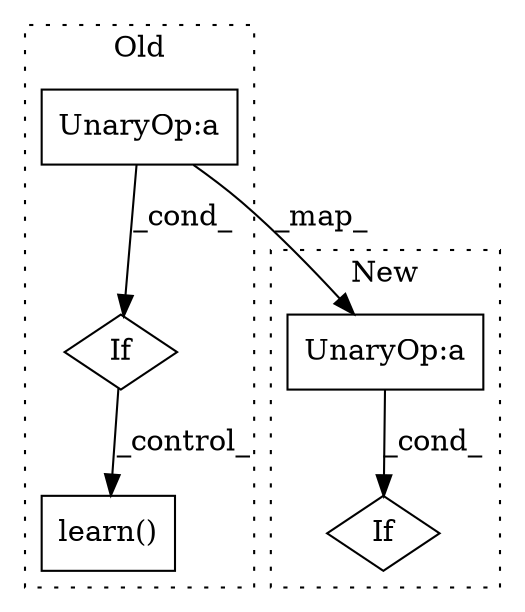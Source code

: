 digraph G {
subgraph cluster0 {
1 [label="learn()" a="75" s="6051" l="46" shape="box"];
3 [label="If" a="96" s="5094" l="3" shape="diamond"];
5 [label="UnaryOp:a" a="61" s="5114" l="3" shape="box"];
label = "Old";
style="dotted";
}
subgraph cluster1 {
2 [label="If" a="96" s="5092" l="3" shape="diamond"];
4 [label="UnaryOp:a" a="61" s="5112" l="3" shape="box"];
label = "New";
style="dotted";
}
3 -> 1 [label="_control_"];
4 -> 2 [label="_cond_"];
5 -> 4 [label="_map_"];
5 -> 3 [label="_cond_"];
}